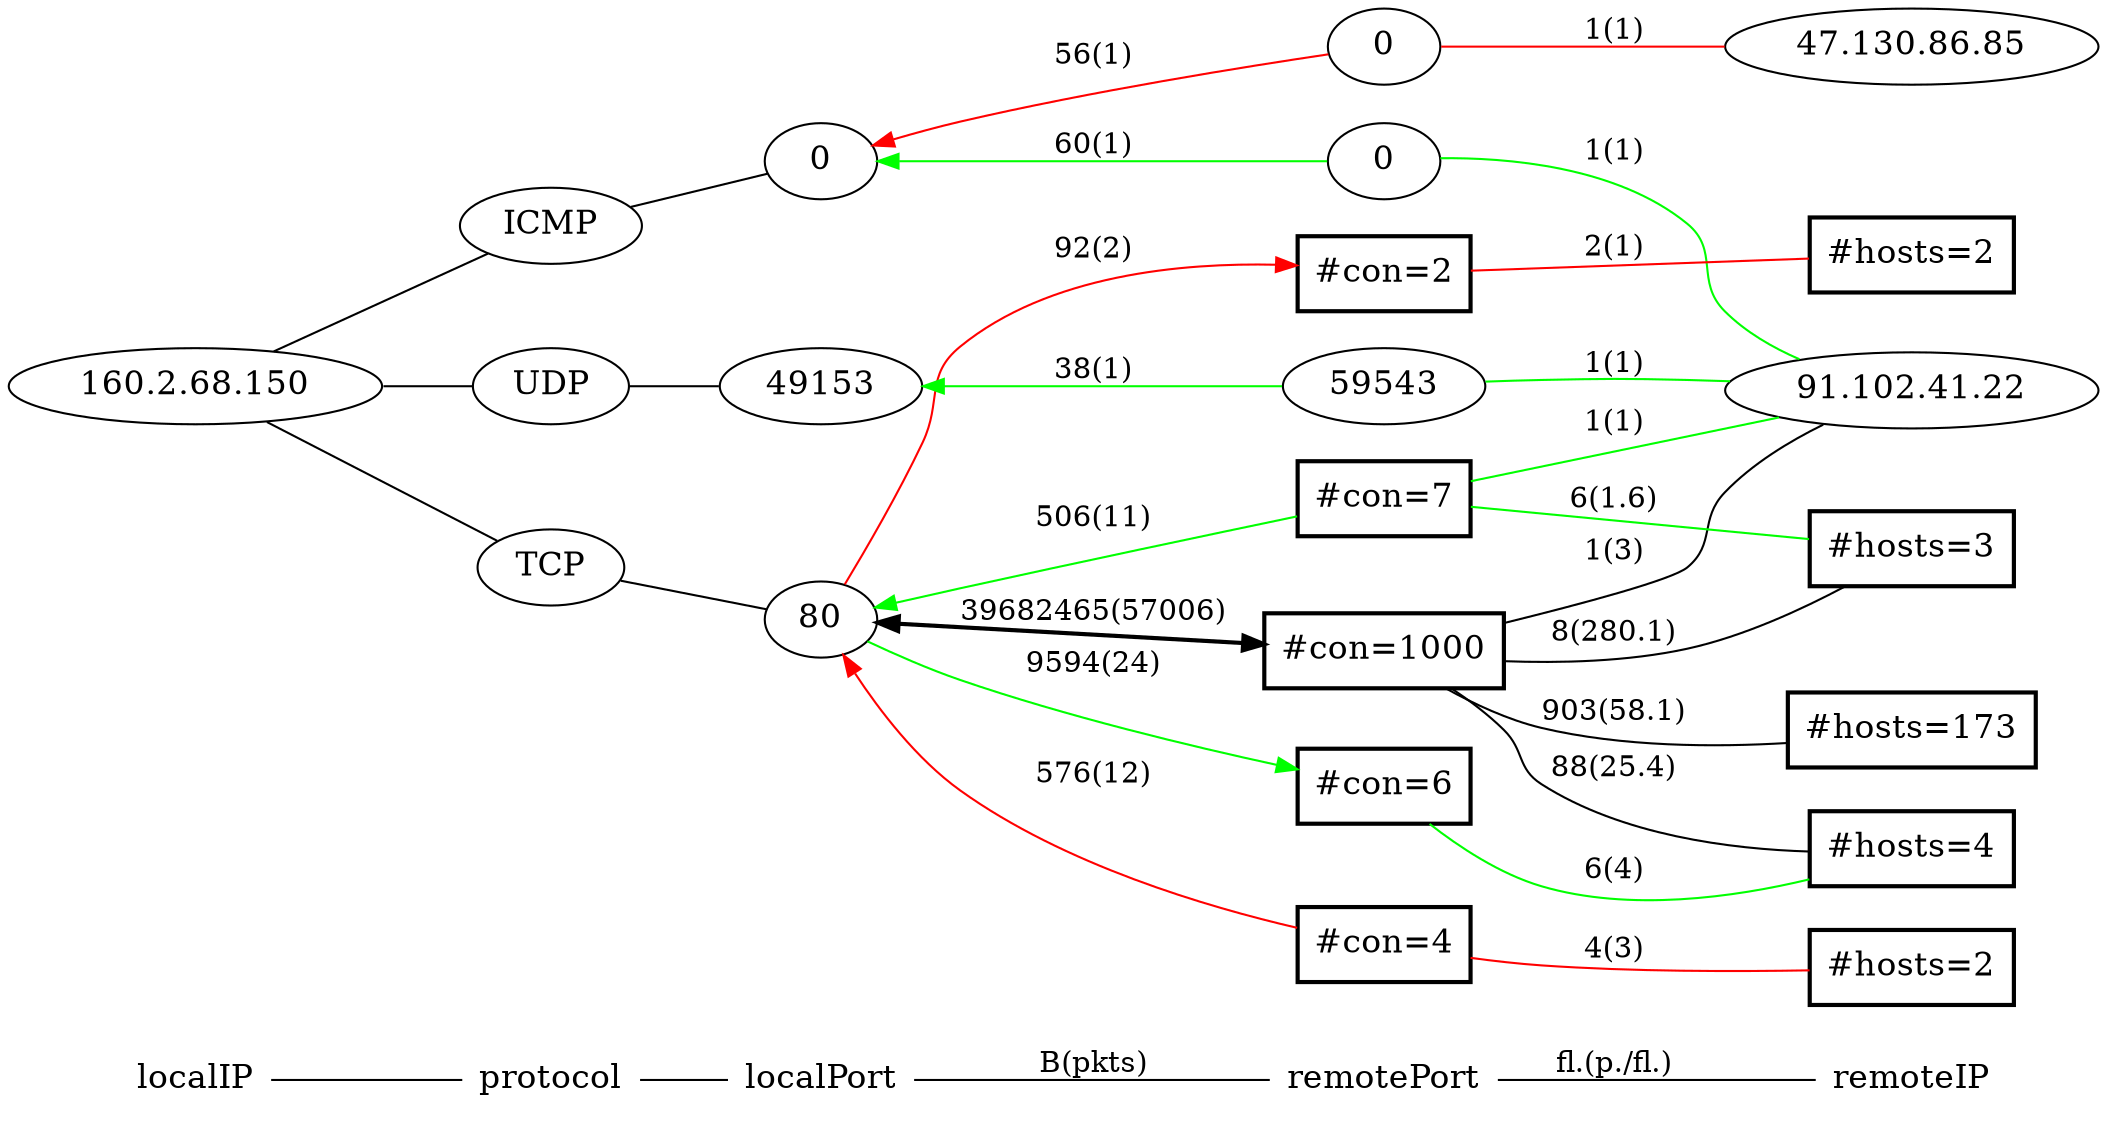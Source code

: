 graph G { /* Created by hpg2dot3() */
rankdir=LR;
node[shape=plaintext,fontsize=16];
"localIP"--"protocol"--"localPort""localPort"--"remotePort"[label="B(pkts)"]"remotePort"--"remoteIP"[label="fl.(p./fl.)"]
node[shape=ellipse];
subgraph 0{rank=same;"localIP";k1_2684503190;}
k1_2684503190[label="160.2.68.150"];
k1_2684503190--k2_17;
k1_2684503190--k2_1;
k1_2684503190--k2_6;
subgraph 1 {rank=same;"protocol";k2_6;k2_1;k2_17;}
k2_6[label="TCP"];
k2_1[label="ICMP"];
k2_17[label="UDP"];
k2_6--k3_268435536;
k2_17--k3_49153;
k2_1--k3_536870912;
subgraph 2 {rank=same;"localPort";k3_49153;k3_268435536;k3_536870912;}
k3_49153[label="49153"];
k3_268435536[label="80"];
k3_536870912[label="0"];
k3_536870912--k4_2684354560[dir=back, color=green][label="60(1)"];
k3_49153--k4_2147543191[dir=back, color=green][label="38(1)"];
k3_536870912--k4_1610678272[dir=back, color=red][label="56(1)"];
k3_268435536--k4_67306472[style=bold,dir=both][label="39682465(57006)"];
k3_268435536--k4_2304835590[dir=forward, color=green][label="9594(24)"];
k3_268435536--k4_2318401543[dir=back, color=green][label="506(11)"];
k3_268435536--k4_1104019458[dir=forward, color=red][label="92(2)"];
k3_268435536--k4_1120141316[dir=back, color=red][label="576(12)"];
subgraph 3 {rank=same;"remotePort";k4_1104019458;k4_2684354560;k4_1120141316;k4_2318401543;k4_67306472;k4_2304835590;k4_2147543191;k4_1610678272;}
k4_1104019458[label="#con=2", shape=box, style=bold];
k4_2684354560[label="0"];
k4_1120141316[label="#con=4", shape=box, style=bold];
k4_2318401543[label="#con=7", shape=box, style=bold];
k4_67306472[label="#con=1000", shape=box, style=bold];
k4_2304835590[label="#con=6", shape=box, style=bold];
k4_2147543191[label="59543"];
k4_1610678272[label="0"];
k4_2684354560--k5_1533421846[color=green][label="1(1)"];
k4_1610678272--k5_797070933[color=red][label="1(1)"];
k4_2147543191--k5_1533421846[color=green][label="1(1)"];
k4_67306472--k5_1533421846[label="1(3)"];
k4_2318401543--k5_1533421846[color=green][label="1(1)"];
k4_67306472--k5_196781[label="903(58.1)"];
k4_1120141316--k5_12845058[color=red][label="4(3)"];
k4_2318401543--k5_4294836227[color=green][label="6(1.6)"];
k4_67306472--k5_4294901764[label="88(25.4)"];
k4_67306472--k5_4294836227[label="8(280.1)"];
k4_1104019458--k5_30277634[color=red][label="2(1)"];
k4_2304835590--k5_4294901764[color=green][label="6(4)"];
subgraph 4 {rank=same;"remoteIP";k5_1533421846;k5_30277634;k5_4294901764;k5_4294836227;k5_797070933;k5_196781;k5_12845058;k5_1533421846;}
k5_1533421846[label="91.102.41.22"];
k5_30277634[label="#hosts=2", shape=box, style=bold];
k5_4294901764[label="#hosts=4", shape=box, style=bold];
k5_4294836227[label="#hosts=3", shape=box, style=bold];
k5_797070933[label="47.130.86.85"];
k5_196781[label="#hosts=173", shape=box, style=bold];
k5_12845058[label="#hosts=2", shape=box, style=bold];
k5_1533421846[label="91.102.41.22"];
}
